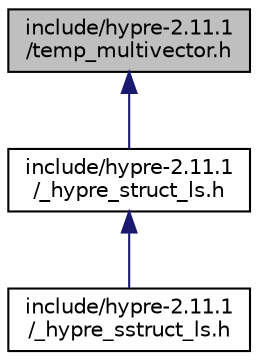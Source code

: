 digraph "include/hypre-2.11.1/temp_multivector.h"
{
 // LATEX_PDF_SIZE
  edge [fontname="Helvetica",fontsize="10",labelfontname="Helvetica",labelfontsize="10"];
  node [fontname="Helvetica",fontsize="10",shape=record];
  Node1 [label="include/hypre-2.11.1\l/temp_multivector.h",height=0.2,width=0.4,color="black", fillcolor="grey75", style="filled", fontcolor="black",tooltip=" "];
  Node1 -> Node2 [dir="back",color="midnightblue",fontsize="10",style="solid",fontname="Helvetica"];
  Node2 [label="include/hypre-2.11.1\l/_hypre_struct_ls.h",height=0.2,width=0.4,color="black", fillcolor="white", style="filled",URL="$__hypre__struct__ls_8h.html",tooltip=" "];
  Node2 -> Node3 [dir="back",color="midnightblue",fontsize="10",style="solid",fontname="Helvetica"];
  Node3 [label="include/hypre-2.11.1\l/_hypre_sstruct_ls.h",height=0.2,width=0.4,color="black", fillcolor="white", style="filled",URL="$__hypre__sstruct__ls_8h.html",tooltip=" "];
}

